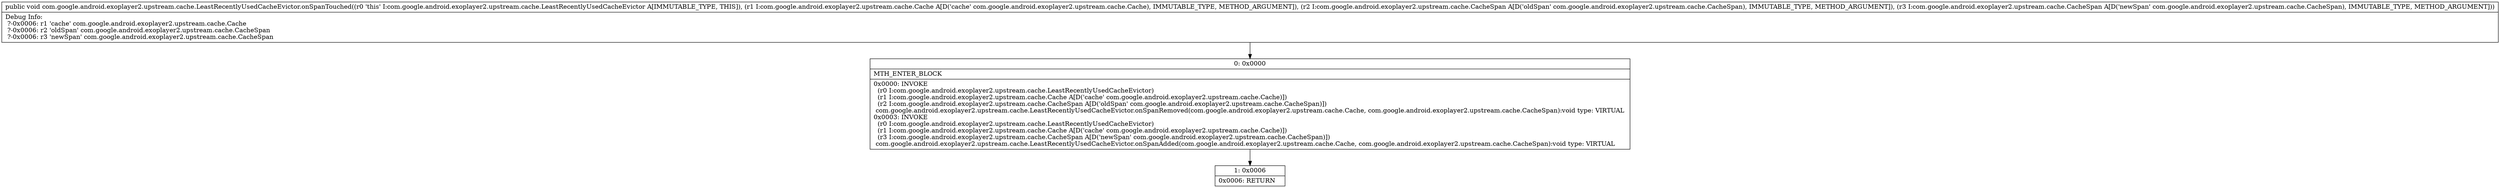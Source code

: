 digraph "CFG forcom.google.android.exoplayer2.upstream.cache.LeastRecentlyUsedCacheEvictor.onSpanTouched(Lcom\/google\/android\/exoplayer2\/upstream\/cache\/Cache;Lcom\/google\/android\/exoplayer2\/upstream\/cache\/CacheSpan;Lcom\/google\/android\/exoplayer2\/upstream\/cache\/CacheSpan;)V" {
Node_0 [shape=record,label="{0\:\ 0x0000|MTH_ENTER_BLOCK\l|0x0000: INVOKE  \l  (r0 I:com.google.android.exoplayer2.upstream.cache.LeastRecentlyUsedCacheEvictor)\l  (r1 I:com.google.android.exoplayer2.upstream.cache.Cache A[D('cache' com.google.android.exoplayer2.upstream.cache.Cache)])\l  (r2 I:com.google.android.exoplayer2.upstream.cache.CacheSpan A[D('oldSpan' com.google.android.exoplayer2.upstream.cache.CacheSpan)])\l com.google.android.exoplayer2.upstream.cache.LeastRecentlyUsedCacheEvictor.onSpanRemoved(com.google.android.exoplayer2.upstream.cache.Cache, com.google.android.exoplayer2.upstream.cache.CacheSpan):void type: VIRTUAL \l0x0003: INVOKE  \l  (r0 I:com.google.android.exoplayer2.upstream.cache.LeastRecentlyUsedCacheEvictor)\l  (r1 I:com.google.android.exoplayer2.upstream.cache.Cache A[D('cache' com.google.android.exoplayer2.upstream.cache.Cache)])\l  (r3 I:com.google.android.exoplayer2.upstream.cache.CacheSpan A[D('newSpan' com.google.android.exoplayer2.upstream.cache.CacheSpan)])\l com.google.android.exoplayer2.upstream.cache.LeastRecentlyUsedCacheEvictor.onSpanAdded(com.google.android.exoplayer2.upstream.cache.Cache, com.google.android.exoplayer2.upstream.cache.CacheSpan):void type: VIRTUAL \l}"];
Node_1 [shape=record,label="{1\:\ 0x0006|0x0006: RETURN   \l}"];
MethodNode[shape=record,label="{public void com.google.android.exoplayer2.upstream.cache.LeastRecentlyUsedCacheEvictor.onSpanTouched((r0 'this' I:com.google.android.exoplayer2.upstream.cache.LeastRecentlyUsedCacheEvictor A[IMMUTABLE_TYPE, THIS]), (r1 I:com.google.android.exoplayer2.upstream.cache.Cache A[D('cache' com.google.android.exoplayer2.upstream.cache.Cache), IMMUTABLE_TYPE, METHOD_ARGUMENT]), (r2 I:com.google.android.exoplayer2.upstream.cache.CacheSpan A[D('oldSpan' com.google.android.exoplayer2.upstream.cache.CacheSpan), IMMUTABLE_TYPE, METHOD_ARGUMENT]), (r3 I:com.google.android.exoplayer2.upstream.cache.CacheSpan A[D('newSpan' com.google.android.exoplayer2.upstream.cache.CacheSpan), IMMUTABLE_TYPE, METHOD_ARGUMENT]))  | Debug Info:\l  ?\-0x0006: r1 'cache' com.google.android.exoplayer2.upstream.cache.Cache\l  ?\-0x0006: r2 'oldSpan' com.google.android.exoplayer2.upstream.cache.CacheSpan\l  ?\-0x0006: r3 'newSpan' com.google.android.exoplayer2.upstream.cache.CacheSpan\l}"];
MethodNode -> Node_0;
Node_0 -> Node_1;
}

